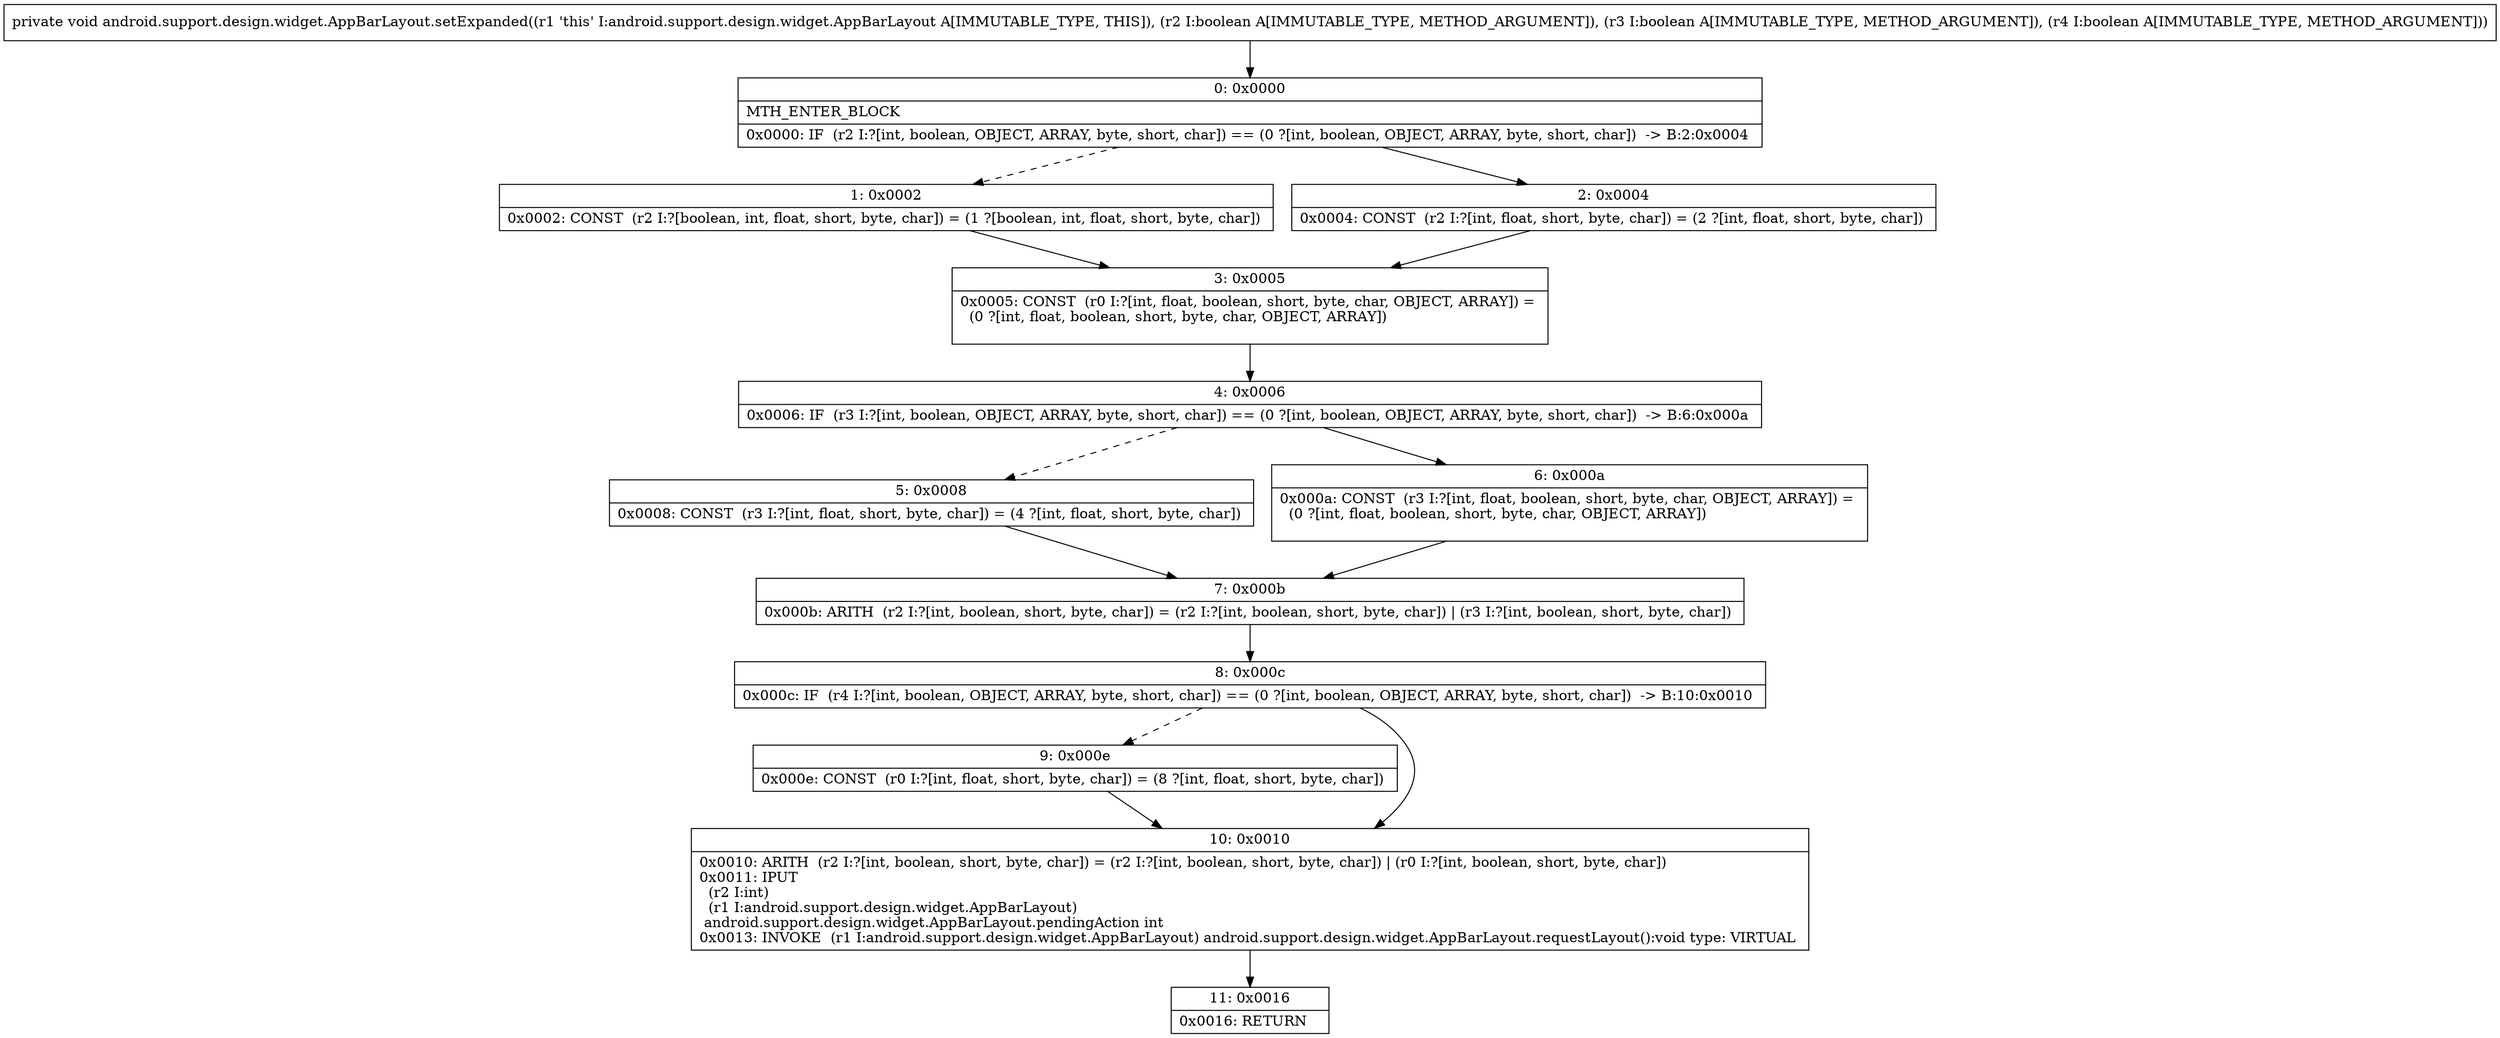 digraph "CFG forandroid.support.design.widget.AppBarLayout.setExpanded(ZZZ)V" {
Node_0 [shape=record,label="{0\:\ 0x0000|MTH_ENTER_BLOCK\l|0x0000: IF  (r2 I:?[int, boolean, OBJECT, ARRAY, byte, short, char]) == (0 ?[int, boolean, OBJECT, ARRAY, byte, short, char])  \-\> B:2:0x0004 \l}"];
Node_1 [shape=record,label="{1\:\ 0x0002|0x0002: CONST  (r2 I:?[boolean, int, float, short, byte, char]) = (1 ?[boolean, int, float, short, byte, char]) \l}"];
Node_2 [shape=record,label="{2\:\ 0x0004|0x0004: CONST  (r2 I:?[int, float, short, byte, char]) = (2 ?[int, float, short, byte, char]) \l}"];
Node_3 [shape=record,label="{3\:\ 0x0005|0x0005: CONST  (r0 I:?[int, float, boolean, short, byte, char, OBJECT, ARRAY]) = \l  (0 ?[int, float, boolean, short, byte, char, OBJECT, ARRAY])\l \l}"];
Node_4 [shape=record,label="{4\:\ 0x0006|0x0006: IF  (r3 I:?[int, boolean, OBJECT, ARRAY, byte, short, char]) == (0 ?[int, boolean, OBJECT, ARRAY, byte, short, char])  \-\> B:6:0x000a \l}"];
Node_5 [shape=record,label="{5\:\ 0x0008|0x0008: CONST  (r3 I:?[int, float, short, byte, char]) = (4 ?[int, float, short, byte, char]) \l}"];
Node_6 [shape=record,label="{6\:\ 0x000a|0x000a: CONST  (r3 I:?[int, float, boolean, short, byte, char, OBJECT, ARRAY]) = \l  (0 ?[int, float, boolean, short, byte, char, OBJECT, ARRAY])\l \l}"];
Node_7 [shape=record,label="{7\:\ 0x000b|0x000b: ARITH  (r2 I:?[int, boolean, short, byte, char]) = (r2 I:?[int, boolean, short, byte, char]) \| (r3 I:?[int, boolean, short, byte, char]) \l}"];
Node_8 [shape=record,label="{8\:\ 0x000c|0x000c: IF  (r4 I:?[int, boolean, OBJECT, ARRAY, byte, short, char]) == (0 ?[int, boolean, OBJECT, ARRAY, byte, short, char])  \-\> B:10:0x0010 \l}"];
Node_9 [shape=record,label="{9\:\ 0x000e|0x000e: CONST  (r0 I:?[int, float, short, byte, char]) = (8 ?[int, float, short, byte, char]) \l}"];
Node_10 [shape=record,label="{10\:\ 0x0010|0x0010: ARITH  (r2 I:?[int, boolean, short, byte, char]) = (r2 I:?[int, boolean, short, byte, char]) \| (r0 I:?[int, boolean, short, byte, char]) \l0x0011: IPUT  \l  (r2 I:int)\l  (r1 I:android.support.design.widget.AppBarLayout)\l android.support.design.widget.AppBarLayout.pendingAction int \l0x0013: INVOKE  (r1 I:android.support.design.widget.AppBarLayout) android.support.design.widget.AppBarLayout.requestLayout():void type: VIRTUAL \l}"];
Node_11 [shape=record,label="{11\:\ 0x0016|0x0016: RETURN   \l}"];
MethodNode[shape=record,label="{private void android.support.design.widget.AppBarLayout.setExpanded((r1 'this' I:android.support.design.widget.AppBarLayout A[IMMUTABLE_TYPE, THIS]), (r2 I:boolean A[IMMUTABLE_TYPE, METHOD_ARGUMENT]), (r3 I:boolean A[IMMUTABLE_TYPE, METHOD_ARGUMENT]), (r4 I:boolean A[IMMUTABLE_TYPE, METHOD_ARGUMENT])) }"];
MethodNode -> Node_0;
Node_0 -> Node_1[style=dashed];
Node_0 -> Node_2;
Node_1 -> Node_3;
Node_2 -> Node_3;
Node_3 -> Node_4;
Node_4 -> Node_5[style=dashed];
Node_4 -> Node_6;
Node_5 -> Node_7;
Node_6 -> Node_7;
Node_7 -> Node_8;
Node_8 -> Node_9[style=dashed];
Node_8 -> Node_10;
Node_9 -> Node_10;
Node_10 -> Node_11;
}

